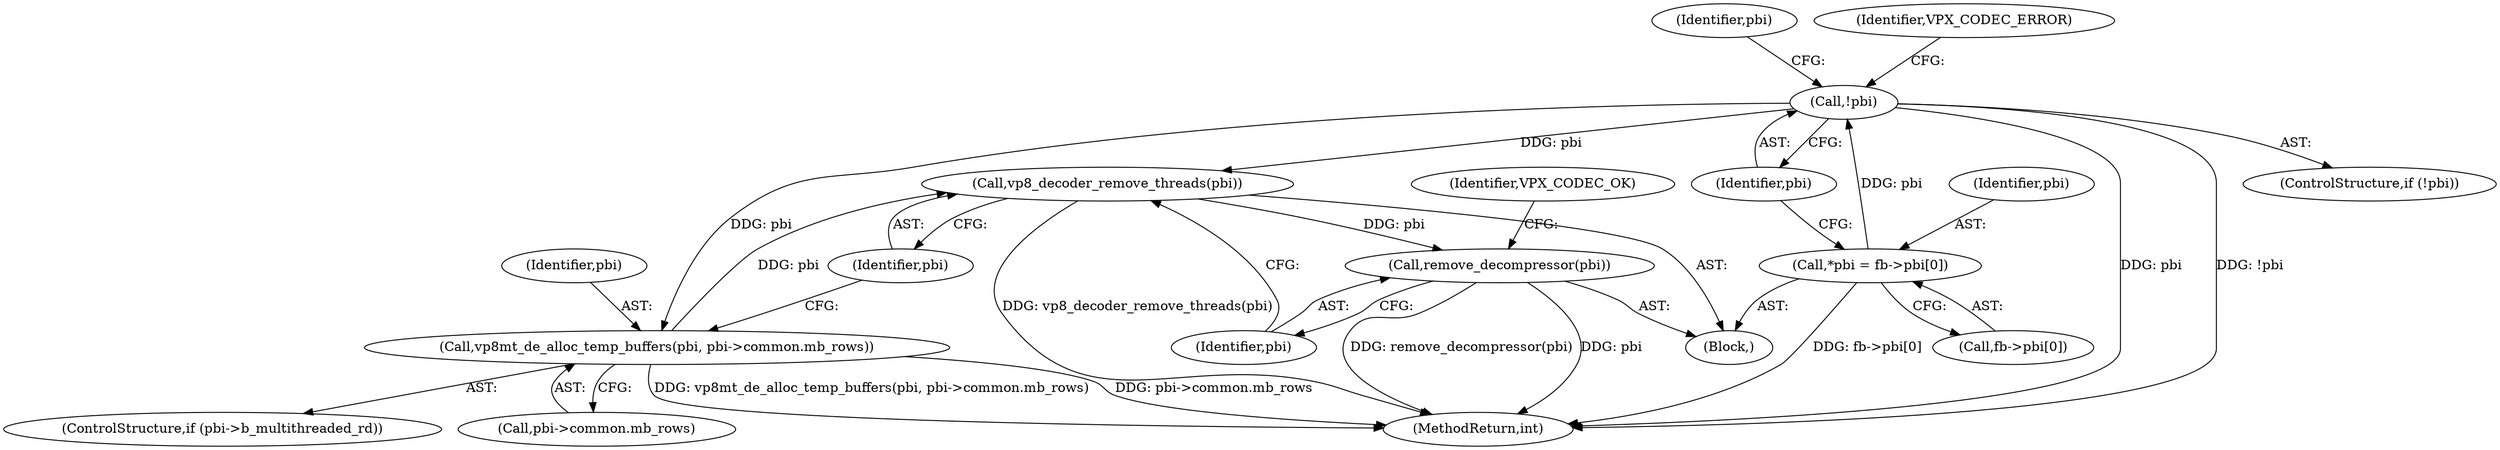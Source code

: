 digraph "1_Android_6886e8e0a9db2dbad723dc37a548233e004b33bc_0@API" {
"1000135" [label="(Call,vp8_decoder_remove_threads(pbi))"];
"1000128" [label="(Call,vp8mt_de_alloc_temp_buffers(pbi, pbi->common.mb_rows))"];
"1000120" [label="(Call,!pbi)"];
"1000112" [label="(Call,*pbi = fb->pbi[0])"];
"1000137" [label="(Call,remove_decompressor(pbi))"];
"1000135" [label="(Call,vp8_decoder_remove_threads(pbi))"];
"1000129" [label="(Identifier,pbi)"];
"1000114" [label="(Call,fb->pbi[0])"];
"1000113" [label="(Identifier,pbi)"];
"1000130" [label="(Call,pbi->common.mb_rows)"];
"1000138" [label="(Identifier,pbi)"];
"1000143" [label="(MethodReturn,int)"];
"1000128" [label="(Call,vp8mt_de_alloc_temp_buffers(pbi, pbi->common.mb_rows))"];
"1000119" [label="(ControlStructure,if (!pbi))"];
"1000112" [label="(Call,*pbi = fb->pbi[0])"];
"1000121" [label="(Identifier,pbi)"];
"1000110" [label="(Block,)"];
"1000126" [label="(Identifier,pbi)"];
"1000142" [label="(Identifier,VPX_CODEC_OK)"];
"1000123" [label="(Identifier,VPX_CODEC_ERROR)"];
"1000124" [label="(ControlStructure,if (pbi->b_multithreaded_rd))"];
"1000120" [label="(Call,!pbi)"];
"1000136" [label="(Identifier,pbi)"];
"1000137" [label="(Call,remove_decompressor(pbi))"];
"1000135" -> "1000110"  [label="AST: "];
"1000135" -> "1000136"  [label="CFG: "];
"1000136" -> "1000135"  [label="AST: "];
"1000138" -> "1000135"  [label="CFG: "];
"1000135" -> "1000143"  [label="DDG: vp8_decoder_remove_threads(pbi)"];
"1000128" -> "1000135"  [label="DDG: pbi"];
"1000120" -> "1000135"  [label="DDG: pbi"];
"1000135" -> "1000137"  [label="DDG: pbi"];
"1000128" -> "1000124"  [label="AST: "];
"1000128" -> "1000130"  [label="CFG: "];
"1000129" -> "1000128"  [label="AST: "];
"1000130" -> "1000128"  [label="AST: "];
"1000136" -> "1000128"  [label="CFG: "];
"1000128" -> "1000143"  [label="DDG: pbi->common.mb_rows"];
"1000128" -> "1000143"  [label="DDG: vp8mt_de_alloc_temp_buffers(pbi, pbi->common.mb_rows)"];
"1000120" -> "1000128"  [label="DDG: pbi"];
"1000120" -> "1000119"  [label="AST: "];
"1000120" -> "1000121"  [label="CFG: "];
"1000121" -> "1000120"  [label="AST: "];
"1000123" -> "1000120"  [label="CFG: "];
"1000126" -> "1000120"  [label="CFG: "];
"1000120" -> "1000143"  [label="DDG: pbi"];
"1000120" -> "1000143"  [label="DDG: !pbi"];
"1000112" -> "1000120"  [label="DDG: pbi"];
"1000112" -> "1000110"  [label="AST: "];
"1000112" -> "1000114"  [label="CFG: "];
"1000113" -> "1000112"  [label="AST: "];
"1000114" -> "1000112"  [label="AST: "];
"1000121" -> "1000112"  [label="CFG: "];
"1000112" -> "1000143"  [label="DDG: fb->pbi[0]"];
"1000137" -> "1000110"  [label="AST: "];
"1000137" -> "1000138"  [label="CFG: "];
"1000138" -> "1000137"  [label="AST: "];
"1000142" -> "1000137"  [label="CFG: "];
"1000137" -> "1000143"  [label="DDG: pbi"];
"1000137" -> "1000143"  [label="DDG: remove_decompressor(pbi)"];
}
